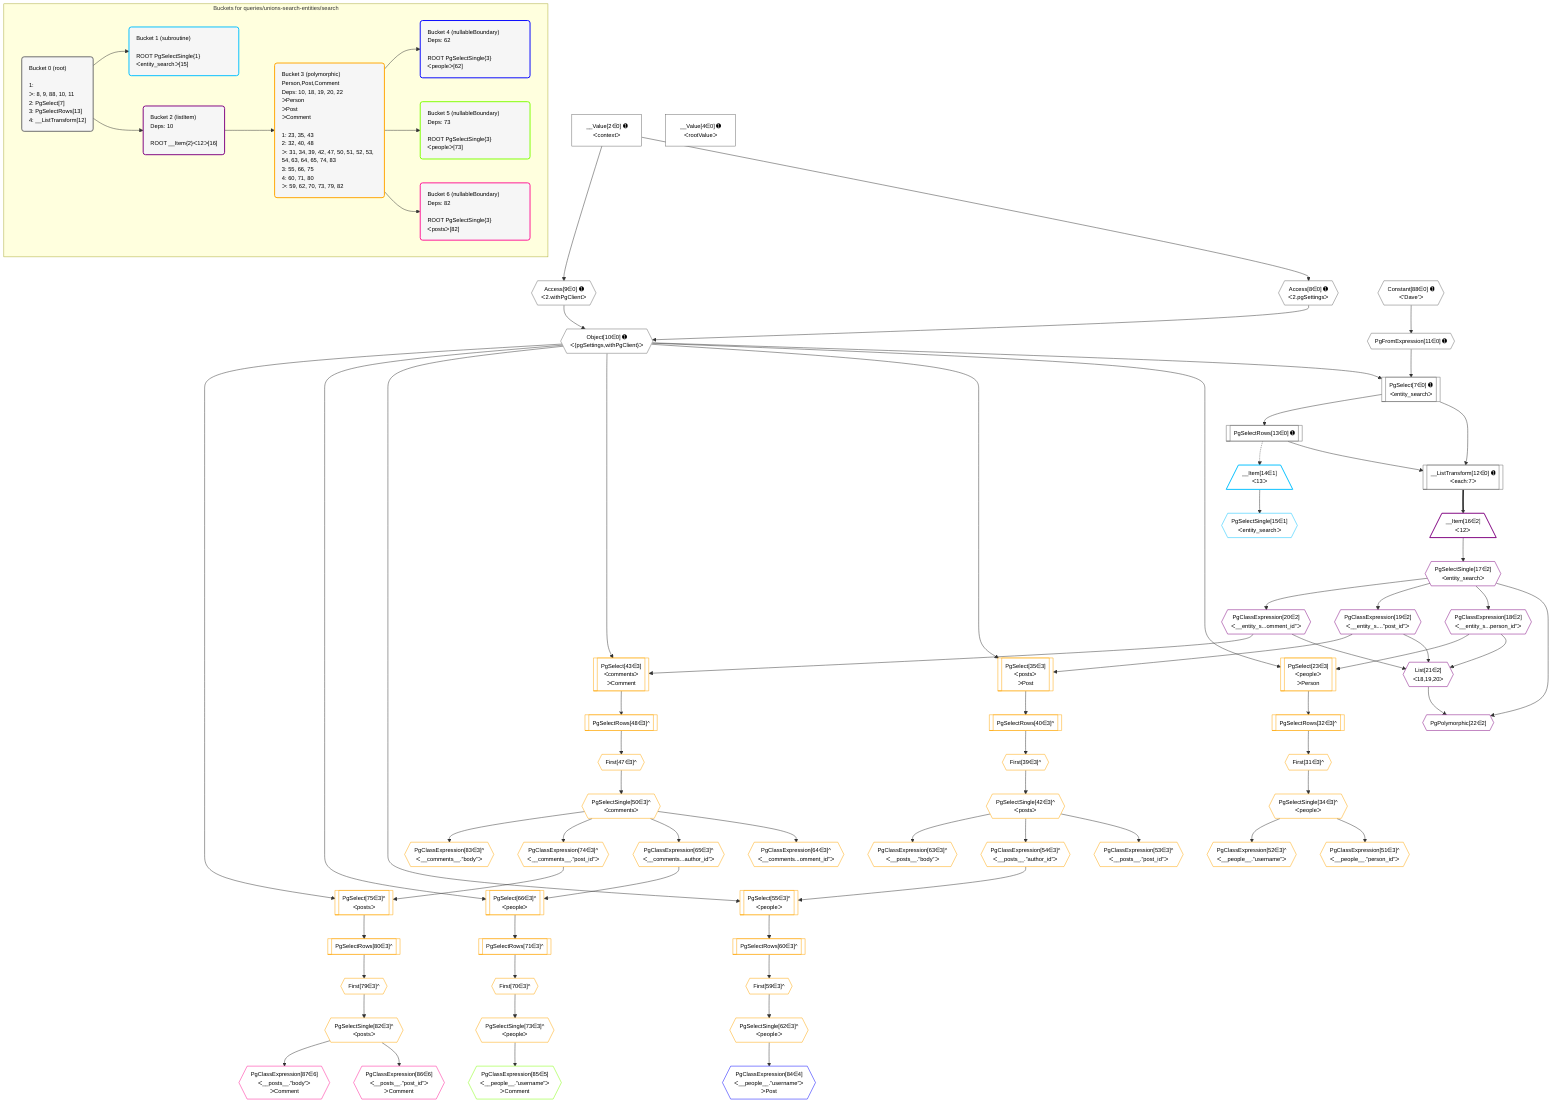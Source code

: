 %%{init: {'themeVariables': { 'fontSize': '12px'}}}%%
graph TD
    classDef path fill:#eee,stroke:#000,color:#000
    classDef plan fill:#fff,stroke-width:1px,color:#000
    classDef itemplan fill:#fff,stroke-width:2px,color:#000
    classDef unbatchedplan fill:#dff,stroke-width:1px,color:#000
    classDef sideeffectplan fill:#fcc,stroke-width:2px,color:#000
    classDef bucket fill:#f6f6f6,color:#000,stroke-width:2px,text-align:left

    subgraph "Buckets for queries/unions-search-entities/search"
    Bucket0("Bucket 0 (root)<br /><br />1: <br />ᐳ: 8, 9, 88, 10, 11<br />2: PgSelect[7]<br />3: PgSelectRows[13]<br />4: __ListTransform[12]"):::bucket
    Bucket1("Bucket 1 (subroutine)<br /><br />ROOT PgSelectSingle{1}ᐸentity_searchᐳ[15]"):::bucket
    Bucket2("Bucket 2 (listItem)<br />Deps: 10<br /><br />ROOT __Item{2}ᐸ12ᐳ[16]"):::bucket
    Bucket3("Bucket 3 (polymorphic)<br />Person,Post,Comment<br />Deps: 10, 18, 19, 20, 22<br />ᐳPerson<br />ᐳPost<br />ᐳComment<br /><br />1: 23, 35, 43<br />2: 32, 40, 48<br />ᐳ: 31, 34, 39, 42, 47, 50, 51, 52, 53, 54, 63, 64, 65, 74, 83<br />3: 55, 66, 75<br />4: 60, 71, 80<br />ᐳ: 59, 62, 70, 73, 79, 82"):::bucket
    Bucket4("Bucket 4 (nullableBoundary)<br />Deps: 62<br /><br />ROOT PgSelectSingle{3}ᐸpeopleᐳ[62]"):::bucket
    Bucket5("Bucket 5 (nullableBoundary)<br />Deps: 73<br /><br />ROOT PgSelectSingle{3}ᐸpeopleᐳ[73]"):::bucket
    Bucket6("Bucket 6 (nullableBoundary)<br />Deps: 82<br /><br />ROOT PgSelectSingle{3}ᐸpostsᐳ[82]"):::bucket
    end
    Bucket0 --> Bucket1 & Bucket2
    Bucket2 --> Bucket3
    Bucket3 --> Bucket4 & Bucket5 & Bucket6

    %% plan dependencies
    PgSelect7[["PgSelect[7∈0] ➊<br />ᐸentity_searchᐳ"]]:::plan
    Object10{{"Object[10∈0] ➊<br />ᐸ{pgSettings,withPgClient}ᐳ"}}:::plan
    PgFromExpression11{{"PgFromExpression[11∈0] ➊"}}:::plan
    Object10 & PgFromExpression11 --> PgSelect7
    Access8{{"Access[8∈0] ➊<br />ᐸ2.pgSettingsᐳ"}}:::plan
    Access9{{"Access[9∈0] ➊<br />ᐸ2.withPgClientᐳ"}}:::plan
    Access8 & Access9 --> Object10
    __ListTransform12[["__ListTransform[12∈0] ➊<br />ᐸeach:7ᐳ"]]:::plan
    PgSelectRows13[["PgSelectRows[13∈0] ➊"]]:::plan
    PgSelectRows13 & PgSelect7 --> __ListTransform12
    __Value2["__Value[2∈0] ➊<br />ᐸcontextᐳ"]:::plan
    __Value2 --> Access8
    __Value2 --> Access9
    Constant88{{"Constant[88∈0] ➊<br />ᐸ'Dave'ᐳ"}}:::plan
    Constant88 --> PgFromExpression11
    PgSelect7 --> PgSelectRows13
    __Value4["__Value[4∈0] ➊<br />ᐸrootValueᐳ"]:::plan
    __Item14[/"__Item[14∈1]<br />ᐸ13ᐳ"\]:::itemplan
    PgSelectRows13 -.-> __Item14
    PgSelectSingle15{{"PgSelectSingle[15∈1]<br />ᐸentity_searchᐳ"}}:::plan
    __Item14 --> PgSelectSingle15
    List21{{"List[21∈2]<br />ᐸ18,19,20ᐳ"}}:::plan
    PgClassExpression18{{"PgClassExpression[18∈2]<br />ᐸ__entity_s...person_id”ᐳ"}}:::plan
    PgClassExpression19{{"PgClassExpression[19∈2]<br />ᐸ__entity_s....”post_id”ᐳ"}}:::plan
    PgClassExpression20{{"PgClassExpression[20∈2]<br />ᐸ__entity_s...omment_id”ᐳ"}}:::plan
    PgClassExpression18 & PgClassExpression19 & PgClassExpression20 --> List21
    PgPolymorphic22{{"PgPolymorphic[22∈2]"}}:::plan
    PgSelectSingle17{{"PgSelectSingle[17∈2]<br />ᐸentity_searchᐳ"}}:::plan
    PgSelectSingle17 & List21 --> PgPolymorphic22
    __Item16[/"__Item[16∈2]<br />ᐸ12ᐳ"\]:::itemplan
    __ListTransform12 ==> __Item16
    __Item16 --> PgSelectSingle17
    PgSelectSingle17 --> PgClassExpression18
    PgSelectSingle17 --> PgClassExpression19
    PgSelectSingle17 --> PgClassExpression20
    PgSelect23[["PgSelect[23∈3]<br />ᐸpeopleᐳ<br />ᐳPerson"]]:::plan
    Object10 & PgClassExpression18 --> PgSelect23
    PgSelect35[["PgSelect[35∈3]<br />ᐸpostsᐳ<br />ᐳPost"]]:::plan
    Object10 & PgClassExpression19 --> PgSelect35
    PgSelect43[["PgSelect[43∈3]<br />ᐸcommentsᐳ<br />ᐳComment"]]:::plan
    Object10 & PgClassExpression20 --> PgSelect43
    PgSelect55[["PgSelect[55∈3]^<br />ᐸpeopleᐳ"]]:::plan
    PgClassExpression54{{"PgClassExpression[54∈3]^<br />ᐸ__posts__.”author_id”ᐳ"}}:::plan
    Object10 & PgClassExpression54 --> PgSelect55
    PgSelect66[["PgSelect[66∈3]^<br />ᐸpeopleᐳ"]]:::plan
    PgClassExpression65{{"PgClassExpression[65∈3]^<br />ᐸ__comments...author_id”ᐳ"}}:::plan
    Object10 & PgClassExpression65 --> PgSelect66
    PgSelect75[["PgSelect[75∈3]^<br />ᐸpostsᐳ"]]:::plan
    PgClassExpression74{{"PgClassExpression[74∈3]^<br />ᐸ__comments__.”post_id”ᐳ"}}:::plan
    Object10 & PgClassExpression74 --> PgSelect75
    First31{{"First[31∈3]^"}}:::plan
    PgSelectRows32[["PgSelectRows[32∈3]^"]]:::plan
    PgSelectRows32 --> First31
    PgSelect23 --> PgSelectRows32
    PgSelectSingle34{{"PgSelectSingle[34∈3]^<br />ᐸpeopleᐳ"}}:::plan
    First31 --> PgSelectSingle34
    First39{{"First[39∈3]^"}}:::plan
    PgSelectRows40[["PgSelectRows[40∈3]^"]]:::plan
    PgSelectRows40 --> First39
    PgSelect35 --> PgSelectRows40
    PgSelectSingle42{{"PgSelectSingle[42∈3]^<br />ᐸpostsᐳ"}}:::plan
    First39 --> PgSelectSingle42
    First47{{"First[47∈3]^"}}:::plan
    PgSelectRows48[["PgSelectRows[48∈3]^"]]:::plan
    PgSelectRows48 --> First47
    PgSelect43 --> PgSelectRows48
    PgSelectSingle50{{"PgSelectSingle[50∈3]^<br />ᐸcommentsᐳ"}}:::plan
    First47 --> PgSelectSingle50
    PgClassExpression51{{"PgClassExpression[51∈3]^<br />ᐸ__people__.”person_id”ᐳ"}}:::plan
    PgSelectSingle34 --> PgClassExpression51
    PgClassExpression52{{"PgClassExpression[52∈3]^<br />ᐸ__people__.”username”ᐳ"}}:::plan
    PgSelectSingle34 --> PgClassExpression52
    PgClassExpression53{{"PgClassExpression[53∈3]^<br />ᐸ__posts__.”post_id”ᐳ"}}:::plan
    PgSelectSingle42 --> PgClassExpression53
    PgSelectSingle42 --> PgClassExpression54
    First59{{"First[59∈3]^"}}:::plan
    PgSelectRows60[["PgSelectRows[60∈3]^"]]:::plan
    PgSelectRows60 --> First59
    PgSelect55 --> PgSelectRows60
    PgSelectSingle62{{"PgSelectSingle[62∈3]^<br />ᐸpeopleᐳ"}}:::plan
    First59 --> PgSelectSingle62
    PgClassExpression63{{"PgClassExpression[63∈3]^<br />ᐸ__posts__.”body”ᐳ"}}:::plan
    PgSelectSingle42 --> PgClassExpression63
    PgClassExpression64{{"PgClassExpression[64∈3]^<br />ᐸ__comments...omment_id”ᐳ"}}:::plan
    PgSelectSingle50 --> PgClassExpression64
    PgSelectSingle50 --> PgClassExpression65
    First70{{"First[70∈3]^"}}:::plan
    PgSelectRows71[["PgSelectRows[71∈3]^"]]:::plan
    PgSelectRows71 --> First70
    PgSelect66 --> PgSelectRows71
    PgSelectSingle73{{"PgSelectSingle[73∈3]^<br />ᐸpeopleᐳ"}}:::plan
    First70 --> PgSelectSingle73
    PgSelectSingle50 --> PgClassExpression74
    First79{{"First[79∈3]^"}}:::plan
    PgSelectRows80[["PgSelectRows[80∈3]^"]]:::plan
    PgSelectRows80 --> First79
    PgSelect75 --> PgSelectRows80
    PgSelectSingle82{{"PgSelectSingle[82∈3]^<br />ᐸpostsᐳ"}}:::plan
    First79 --> PgSelectSingle82
    PgClassExpression83{{"PgClassExpression[83∈3]^<br />ᐸ__comments__.”body”ᐳ"}}:::plan
    PgSelectSingle50 --> PgClassExpression83
    PgClassExpression84{{"PgClassExpression[84∈4]<br />ᐸ__people__.”username”ᐳ<br />ᐳPost"}}:::plan
    PgSelectSingle62 --> PgClassExpression84
    PgClassExpression85{{"PgClassExpression[85∈5]<br />ᐸ__people__.”username”ᐳ<br />ᐳComment"}}:::plan
    PgSelectSingle73 --> PgClassExpression85
    PgClassExpression86{{"PgClassExpression[86∈6]<br />ᐸ__posts__.”post_id”ᐳ<br />ᐳComment"}}:::plan
    PgSelectSingle82 --> PgClassExpression86
    PgClassExpression87{{"PgClassExpression[87∈6]<br />ᐸ__posts__.”body”ᐳ<br />ᐳComment"}}:::plan
    PgSelectSingle82 --> PgClassExpression87

    %% define steps
    classDef bucket0 stroke:#696969
    class Bucket0,__Value2,__Value4,PgSelect7,Access8,Access9,Object10,PgFromExpression11,__ListTransform12,PgSelectRows13,Constant88 bucket0
    classDef bucket1 stroke:#00bfff
    class Bucket1,__Item14,PgSelectSingle15 bucket1
    classDef bucket2 stroke:#7f007f
    class Bucket2,__Item16,PgSelectSingle17,PgClassExpression18,PgClassExpression19,PgClassExpression20,List21,PgPolymorphic22 bucket2
    classDef bucket3 stroke:#ffa500
    class Bucket3,PgSelect23,First31,PgSelectRows32,PgSelectSingle34,PgSelect35,First39,PgSelectRows40,PgSelectSingle42,PgSelect43,First47,PgSelectRows48,PgSelectSingle50,PgClassExpression51,PgClassExpression52,PgClassExpression53,PgClassExpression54,PgSelect55,First59,PgSelectRows60,PgSelectSingle62,PgClassExpression63,PgClassExpression64,PgClassExpression65,PgSelect66,First70,PgSelectRows71,PgSelectSingle73,PgClassExpression74,PgSelect75,First79,PgSelectRows80,PgSelectSingle82,PgClassExpression83 bucket3
    classDef bucket4 stroke:#0000ff
    class Bucket4,PgClassExpression84 bucket4
    classDef bucket5 stroke:#7fff00
    class Bucket5,PgClassExpression85 bucket5
    classDef bucket6 stroke:#ff1493
    class Bucket6,PgClassExpression86,PgClassExpression87 bucket6